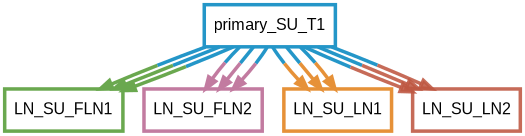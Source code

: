 digraph  {
dpi=600;size=3.5;
LN_SU_FLN1 [color="#6aa84fff", fillcolor=white, fontname=Arial, penwidth="3.0", shape=box];
LN_SU_FLN2 [color="#c27ba0ff", fillcolor=white, fontname=Arial, penwidth="3.0", shape=box];
LN_SU_LN1 [color="#e69138ff", fillcolor=white, fontname=Arial, penwidth="3.0", shape=box];
LN_SU_LN2 [color="#be5742e1", fillcolor=white, fontname=Arial, penwidth="3.0", shape=box];
primary_SU_T1 [color="#2496c8ff", fillcolor=white, fontname=Arial, penwidth="3.0", shape=box];
primary_SU_T1 -> LN_SU_FLN1  [color="#2496c8ff;0.5:#6aa84fff", key=0, penwidth=3];
primary_SU_T1 -> LN_SU_FLN1  [color="#2496c8ff;0.5:#6aa84fff", key=1, penwidth=3];
primary_SU_T1 -> LN_SU_FLN1  [color="#2496c8ff;0.5:#6aa84fff", key=2, penwidth=3];
primary_SU_T1 -> LN_SU_FLN2  [color="#2496c8ff;0.5:#c27ba0ff", key=0, penwidth=3];
primary_SU_T1 -> LN_SU_FLN2  [color="#2496c8ff;0.5:#c27ba0ff", key=1, penwidth=3];
primary_SU_T1 -> LN_SU_FLN2  [color="#2496c8ff;0.5:#c27ba0ff", key=2, penwidth=3];
primary_SU_T1 -> LN_SU_LN1  [color="#2496c8ff;0.5:#e69138ff", key=0, penwidth=3];
primary_SU_T1 -> LN_SU_LN1  [color="#2496c8ff;0.5:#e69138ff", key=1, penwidth=3];
primary_SU_T1 -> LN_SU_LN1  [color="#2496c8ff;0.5:#e69138ff", key=2, penwidth=3];
primary_SU_T1 -> LN_SU_LN2  [color="#2496c8ff;0.5:#be5742e1", key=0, penwidth=3];
primary_SU_T1 -> LN_SU_LN2  [color="#2496c8ff;0.5:#be5742e1", key=1, penwidth=3];
primary_SU_T1 -> LN_SU_LN2  [color="#2496c8ff;0.5:#be5742e1", key=2, penwidth=3];
}
